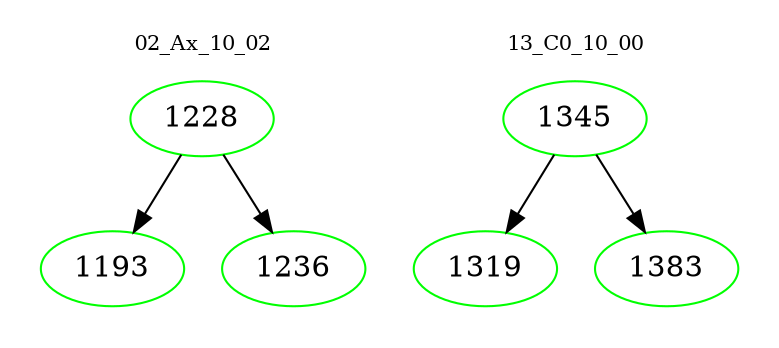 digraph{
subgraph cluster_0 {
color = white
label = "02_Ax_10_02";
fontsize=10;
T0_1228 [label="1228", color="green"]
T0_1228 -> T0_1193 [color="black"]
T0_1193 [label="1193", color="green"]
T0_1228 -> T0_1236 [color="black"]
T0_1236 [label="1236", color="green"]
}
subgraph cluster_1 {
color = white
label = "13_C0_10_00";
fontsize=10;
T1_1345 [label="1345", color="green"]
T1_1345 -> T1_1319 [color="black"]
T1_1319 [label="1319", color="green"]
T1_1345 -> T1_1383 [color="black"]
T1_1383 [label="1383", color="green"]
}
}
